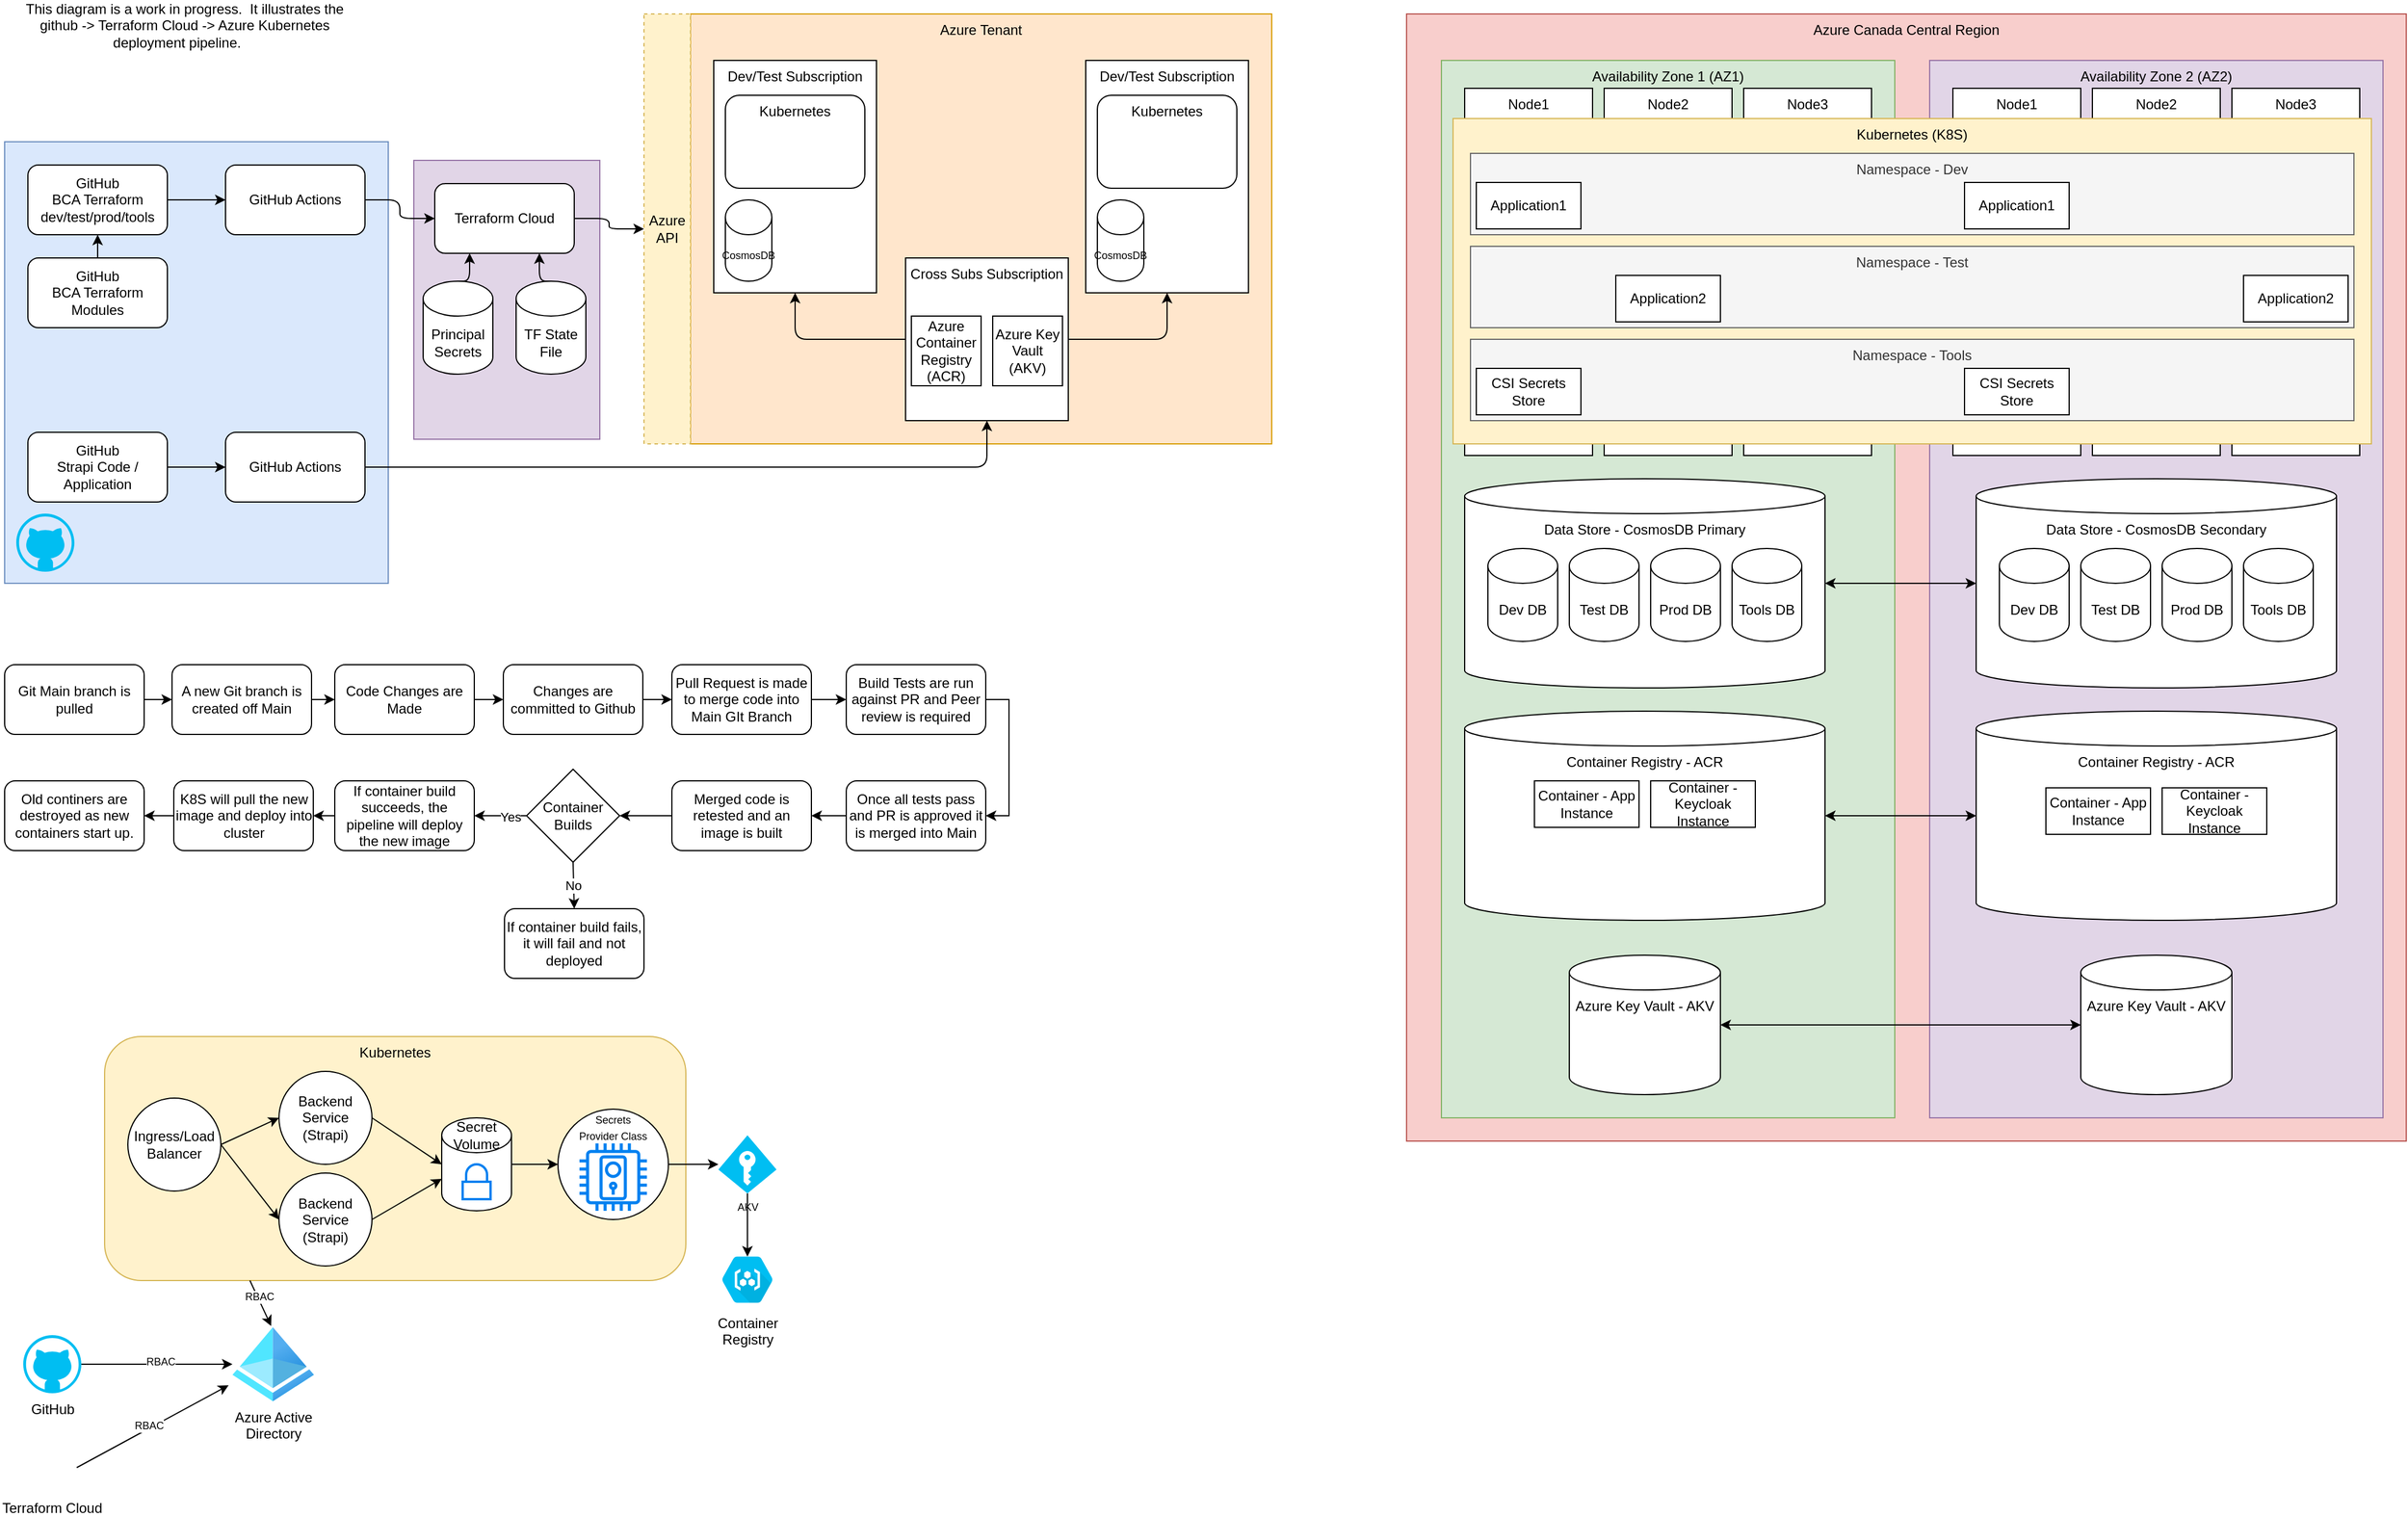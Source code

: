 <mxfile version="13.9.9" type="device"><diagram name="Page-1" id="e7e014a7-5840-1c2e-5031-d8a46d1fe8dd"><mxGraphModel dx="2212" dy="1640" grid="1" gridSize="10" guides="1" tooltips="1" connect="1" arrows="1" fold="1" page="1" pageScale="1" pageWidth="1169" pageHeight="826" background="#ffffff" math="0" shadow="0"><root><mxCell id="0"/><mxCell id="1" parent="0"/><mxCell id="IdEnbu8GWTwQmC3B5ull-69" value="&lt;font style=&quot;font-size: 12px&quot;&gt;Kubernetes&lt;/font&gt;" style="rounded=1;whiteSpace=wrap;html=1;labelBackgroundColor=none;strokeWidth=1;fillColor=#fff2cc;fontSize=9;strokeColor=#d6b656;verticalAlign=top;" parent="1" vertex="1"><mxGeometry x="150" y="920" width="500" height="210" as="geometry"/></mxCell><mxCell id="cpkKrsHMYY_-rpBBq_Vj-3" value="" style="rounded=0;whiteSpace=wrap;html=1;fillColor=#dae8fc;strokeColor=#6c8ebf;" parent="1" vertex="1"><mxGeometry x="64" y="150" width="330" height="380" as="geometry"/></mxCell><mxCell id="fyjct8zIQBie6XzP4rlT-33" value="Azure Tenant" style="rounded=0;whiteSpace=wrap;html=1;verticalAlign=top;fillColor=#ffe6cc;strokeColor=#d79b00;" parent="1" vertex="1"><mxGeometry x="654" y="40" width="500" height="370" as="geometry"/></mxCell><mxCell id="SS5DVFg23k5Rf8Sa8Od1-49" value="" style="group;fontStyle=0" parent="1" vertex="1" connectable="0"><mxGeometry x="254" y="170" width="150" height="60" as="geometry"/></mxCell><object label="GitHub Actions" id="SS5DVFg23k5Rf8Sa8Od1-50"><mxCell style="rounded=1;whiteSpace=wrap;html=1;" parent="SS5DVFg23k5Rf8Sa8Od1-49" vertex="1"><mxGeometry width="120" height="60" as="geometry"/></mxCell></object><mxCell id="SS5DVFg23k5Rf8Sa8Od1-55" value="" style="group" parent="1" vertex="1" connectable="0"><mxGeometry x="84" y="170" width="150" height="60" as="geometry"/></mxCell><object label="GitHub&lt;br&gt;BCA Terraform&lt;br&gt;dev/test/prod/tools" id="SS5DVFg23k5Rf8Sa8Od1-56"><mxCell style="rounded=1;whiteSpace=wrap;html=1;" parent="SS5DVFg23k5Rf8Sa8Od1-55" vertex="1"><mxGeometry width="120" height="60" as="geometry"/></mxCell></object><mxCell id="SS5DVFg23k5Rf8Sa8Od1-58" style="edgeStyle=orthogonalEdgeStyle;rounded=0;orthogonalLoop=1;jettySize=auto;html=1;exitX=1;exitY=0.5;exitDx=0;exitDy=0;entryX=0;entryY=0.5;entryDx=0;entryDy=0;" parent="1" source="SS5DVFg23k5Rf8Sa8Od1-56" target="SS5DVFg23k5Rf8Sa8Od1-50" edge="1"><mxGeometry relative="1" as="geometry"/></mxCell><mxCell id="SS5DVFg23k5Rf8Sa8Od1-65" value="" style="group" parent="1" vertex="1" connectable="0"><mxGeometry x="84" y="250" width="150" height="60" as="geometry"/></mxCell><object label="GitHub&lt;br&gt;BCA Terraform Modules" id="SS5DVFg23k5Rf8Sa8Od1-66"><mxCell style="rounded=1;whiteSpace=wrap;html=1;" parent="SS5DVFg23k5Rf8Sa8Od1-65" vertex="1"><mxGeometry width="120" height="60" as="geometry"/></mxCell></object><mxCell id="SS5DVFg23k5Rf8Sa8Od1-71" style="edgeStyle=orthogonalEdgeStyle;rounded=0;orthogonalLoop=1;jettySize=auto;html=1;exitX=0.5;exitY=0;exitDx=0;exitDy=0;entryX=0.5;entryY=1;entryDx=0;entryDy=0;" parent="1" edge="1"><mxGeometry relative="1" as="geometry"><mxPoint x="144" y="250" as="sourcePoint"/><mxPoint x="144" y="230" as="targetPoint"/></mxGeometry></mxCell><mxCell id="SS5DVFg23k5Rf8Sa8Od1-84" value="" style="group" parent="1" vertex="1" connectable="0"><mxGeometry x="424" y="186" width="375" height="330" as="geometry"/></mxCell><mxCell id="nwK6QCPucjck8lpdk27f-2" value="" style="rounded=0;whiteSpace=wrap;html=1;fillColor=#e1d5e7;strokeColor=#9673a6;" parent="SS5DVFg23k5Rf8Sa8Od1-84" vertex="1"><mxGeometry x="-8" y="-20" width="160" height="240" as="geometry"/></mxCell><object label="Terraform Cloud" id="SS5DVFg23k5Rf8Sa8Od1-85"><mxCell style="rounded=1;whiteSpace=wrap;html=1;" parent="SS5DVFg23k5Rf8Sa8Od1-84" vertex="1"><mxGeometry x="10" width="120" height="60" as="geometry"/></mxCell></object><mxCell id="nwK6QCPucjck8lpdk27f-3" value="" style="shape=image;verticalLabelPosition=bottom;labelBackgroundColor=#ffffff;verticalAlign=top;aspect=fixed;imageAspect=0;image=https://i.pinimg.com/originals/28/ec/74/28ec7440a57536eebad2931517aa1cce.png;" parent="SS5DVFg23k5Rf8Sa8Od1-84" vertex="1"><mxGeometry x="-8" y="178" width="42" height="42" as="geometry"/></mxCell><mxCell id="nwK6QCPucjck8lpdk27f-44" value="" style="shape=image;verticalLabelPosition=bottom;labelBackgroundColor=#ffffff;verticalAlign=top;aspect=fixed;imageAspect=0;image=https://dzone.com/storage/temp/12165862-azurelogo-1.png;" parent="SS5DVFg23k5Rf8Sa8Od1-84" vertex="1"><mxGeometry x="220" y="180" width="80" height="42" as="geometry"/></mxCell><mxCell id="SS5DVFg23k5Rf8Sa8Od1-88" style="edgeStyle=orthogonalEdgeStyle;rounded=1;orthogonalLoop=1;jettySize=auto;html=1;entryX=0.75;entryY=1;entryDx=0;entryDy=0;verticalAlign=top;horizontal=0;exitX=0.5;exitY=0;exitDx=0;exitDy=0;exitPerimeter=0;" parent="1" source="fyjct8zIQBie6XzP4rlT-24" target="SS5DVFg23k5Rf8Sa8Od1-85" edge="1"><mxGeometry relative="1" as="geometry"><mxPoint x="544" y="270" as="sourcePoint"/></mxGeometry></mxCell><mxCell id="fyjct8zIQBie6XzP4rlT-10" style="edgeStyle=orthogonalEdgeStyle;rounded=1;orthogonalLoop=1;jettySize=auto;html=1;entryX=0.25;entryY=1;entryDx=0;entryDy=0;exitX=0.5;exitY=0;exitDx=0;exitDy=0;exitPerimeter=0;" parent="1" source="fyjct8zIQBie6XzP4rlT-25" target="SS5DVFg23k5Rf8Sa8Od1-85" edge="1"><mxGeometry relative="1" as="geometry"><mxPoint x="454" y="270" as="sourcePoint"/></mxGeometry></mxCell><mxCell id="fyjct8zIQBie6XzP4rlT-36" style="edgeStyle=orthogonalEdgeStyle;rounded=1;orthogonalLoop=1;jettySize=auto;html=1;entryX=0.5;entryY=1;entryDx=0;entryDy=0;" parent="1" source="SS5DVFg23k5Rf8Sa8Od1-77" target="duT7Wa2Mx4f973--Yeq7-21" edge="1"><mxGeometry relative="1" as="geometry"/></mxCell><object label="GitHub Actions" id="SS5DVFg23k5Rf8Sa8Od1-77"><mxCell style="rounded=1;whiteSpace=wrap;html=1;verticalAlign=middle;" parent="1" vertex="1"><mxGeometry x="254" y="400" width="120" height="60" as="geometry"/></mxCell></object><mxCell id="SS5DVFg23k5Rf8Sa8Od1-79" value="" style="group" parent="1" vertex="1" connectable="0"><mxGeometry x="84" y="450" width="150" height="70" as="geometry"/></mxCell><object label="GitHub&lt;br&gt;Strapi Code / Application" id="SS5DVFg23k5Rf8Sa8Od1-80"><mxCell style="rounded=1;whiteSpace=wrap;html=1;" parent="SS5DVFg23k5Rf8Sa8Od1-79" vertex="1"><mxGeometry y="-50" width="120" height="60" as="geometry"/></mxCell></object><mxCell id="cpkKrsHMYY_-rpBBq_Vj-1" value="" style="verticalLabelPosition=bottom;html=1;verticalAlign=top;align=center;strokeColor=none;fillColor=#00BEF2;shape=mxgraph.azure.github_code;pointerEvents=1;" parent="SS5DVFg23k5Rf8Sa8Od1-79" vertex="1"><mxGeometry x="-10" y="20" width="50" height="50" as="geometry"/></mxCell><mxCell id="SS5DVFg23k5Rf8Sa8Od1-83" style="edgeStyle=orthogonalEdgeStyle;rounded=0;orthogonalLoop=1;jettySize=auto;html=1;exitX=1;exitY=0.5;exitDx=0;exitDy=0;entryX=0;entryY=0.5;entryDx=0;entryDy=0;" parent="1" source="SS5DVFg23k5Rf8Sa8Od1-80" target="SS5DVFg23k5Rf8Sa8Od1-77" edge="1"><mxGeometry relative="1" as="geometry"/></mxCell><mxCell id="fyjct8zIQBie6XzP4rlT-24" value="TF State File" style="shape=cylinder3;whiteSpace=wrap;html=1;boundedLbl=1;backgroundOutline=1;size=15;" parent="1" vertex="1"><mxGeometry x="504" y="270" width="60" height="80" as="geometry"/></mxCell><mxCell id="fyjct8zIQBie6XzP4rlT-25" value="Principal Secrets" style="shape=cylinder3;whiteSpace=wrap;html=1;boundedLbl=1;backgroundOutline=1;size=15;" parent="1" vertex="1"><mxGeometry x="424" y="270" width="60" height="80" as="geometry"/></mxCell><mxCell id="fyjct8zIQBie6XzP4rlT-32" style="edgeStyle=orthogonalEdgeStyle;rounded=1;orthogonalLoop=1;jettySize=auto;html=1;exitX=0.5;exitY=1;exitDx=0;exitDy=0;" parent="1" edge="1"><mxGeometry relative="1" as="geometry"><mxPoint x="809" y="410" as="sourcePoint"/><mxPoint x="809" y="410" as="targetPoint"/></mxGeometry></mxCell><mxCell id="fyjct8zIQBie6XzP4rlT-41" value="" style="group" parent="1" vertex="1" connectable="0"><mxGeometry x="674" y="70" width="150" height="210" as="geometry"/></mxCell><mxCell id="duT7Wa2Mx4f973--Yeq7-22" value="Dev/Test Subscription" style="rounded=0;whiteSpace=wrap;html=1;verticalAlign=top;" parent="fyjct8zIQBie6XzP4rlT-41" vertex="1"><mxGeometry y="10" width="140" height="200" as="geometry"/></mxCell><mxCell id="fyjct8zIQBie6XzP4rlT-23" value="Kubernetes" style="rounded=1;whiteSpace=wrap;html=1;verticalAlign=top;" parent="fyjct8zIQBie6XzP4rlT-41" vertex="1"><mxGeometry x="10" y="40" width="120" height="80" as="geometry"/></mxCell><mxCell id="fyjct8zIQBie6XzP4rlT-106" value="CosmosDB" style="shape=cylinder3;whiteSpace=wrap;html=1;boundedLbl=1;backgroundOutline=1;size=15;fontSize=9;" parent="fyjct8zIQBie6XzP4rlT-41" vertex="1"><mxGeometry x="10" y="130" width="40" height="70" as="geometry"/></mxCell><mxCell id="IdEnbu8GWTwQmC3B5ull-34" value="Code Changes are Made" style="rounded=1;whiteSpace=wrap;html=1;" parent="1" vertex="1"><mxGeometry x="348" y="600" width="120" height="60" as="geometry"/></mxCell><mxCell id="IdEnbu8GWTwQmC3B5ull-35" value="Pull Request is made to merge code into Main GIt Branch" style="rounded=1;whiteSpace=wrap;html=1;" parent="1" vertex="1"><mxGeometry x="638" y="600" width="120" height="60" as="geometry"/></mxCell><mxCell id="zoLYyQPE4S8Zc2_9tvQm-35" style="edgeStyle=orthogonalEdgeStyle;rounded=0;orthogonalLoop=1;jettySize=auto;html=1;exitX=1;exitY=0.5;exitDx=0;exitDy=0;entryX=1;entryY=0.5;entryDx=0;entryDy=0;" edge="1" parent="1" source="IdEnbu8GWTwQmC3B5ull-36" target="IdEnbu8GWTwQmC3B5ull-37"><mxGeometry relative="1" as="geometry"/></mxCell><mxCell id="IdEnbu8GWTwQmC3B5ull-36" value="Build Tests are run against PR and Peer review is required" style="rounded=1;whiteSpace=wrap;html=1;" parent="1" vertex="1"><mxGeometry x="788" y="600" width="120" height="60" as="geometry"/></mxCell><mxCell id="zoLYyQPE4S8Zc2_9tvQm-34" style="edgeStyle=orthogonalEdgeStyle;rounded=0;orthogonalLoop=1;jettySize=auto;html=1;exitX=0;exitY=0.5;exitDx=0;exitDy=0;entryX=1;entryY=0.5;entryDx=0;entryDy=0;" edge="1" parent="1" source="IdEnbu8GWTwQmC3B5ull-37" target="zoLYyQPE4S8Zc2_9tvQm-9"><mxGeometry relative="1" as="geometry"/></mxCell><mxCell id="IdEnbu8GWTwQmC3B5ull-37" value="Once all tests pass and PR is approved it is merged into Main" style="rounded=1;whiteSpace=wrap;html=1;" parent="1" vertex="1"><mxGeometry x="788" y="700" width="120" height="60" as="geometry"/></mxCell><mxCell id="IdEnbu8GWTwQmC3B5ull-39" value="If container build fails, it will fail and not deployed" style="rounded=1;whiteSpace=wrap;html=1;" parent="1" vertex="1"><mxGeometry x="494" y="810" width="120" height="60" as="geometry"/></mxCell><mxCell id="IdEnbu8GWTwQmC3B5ull-40" value="Old continers are destroyed as new containers start up." style="rounded=1;whiteSpace=wrap;html=1;" parent="1" vertex="1"><mxGeometry x="64" y="700" width="120" height="60" as="geometry"/></mxCell><mxCell id="zoLYyQPE4S8Zc2_9tvQm-33" style="edgeStyle=orthogonalEdgeStyle;rounded=0;orthogonalLoop=1;jettySize=auto;html=1;exitX=0;exitY=0.5;exitDx=0;exitDy=0;entryX=1;entryY=0.5;entryDx=0;entryDy=0;" edge="1" parent="1" source="IdEnbu8GWTwQmC3B5ull-45" target="IdEnbu8GWTwQmC3B5ull-40"><mxGeometry relative="1" as="geometry"/></mxCell><mxCell id="IdEnbu8GWTwQmC3B5ull-45" value="K8S will pull the new image and deploy into cluster" style="rounded=1;whiteSpace=wrap;html=1;" parent="1" vertex="1"><mxGeometry x="209.5" y="700" width="120" height="60" as="geometry"/></mxCell><mxCell id="IdEnbu8GWTwQmC3B5ull-49" value="Ingress/Load Balancer" style="ellipse;whiteSpace=wrap;html=1;aspect=fixed;" parent="1" vertex="1"><mxGeometry x="170" y="973" width="80" height="80" as="geometry"/></mxCell><mxCell id="IdEnbu8GWTwQmC3B5ull-50" value="Backend Service (Strapi)" style="ellipse;whiteSpace=wrap;html=1;aspect=fixed;" parent="1" vertex="1"><mxGeometry x="300" y="950" width="80" height="80" as="geometry"/></mxCell><mxCell id="IdEnbu8GWTwQmC3B5ull-62" value="" style="group;verticalAlign=bottom;labelPosition=center;verticalLabelPosition=top;align=center;spacing=0;" parent="1" vertex="1" connectable="0"><mxGeometry x="540" y="982.5" width="95" height="95" as="geometry"/></mxCell><mxCell id="IdEnbu8GWTwQmC3B5ull-59" value="&lt;span style=&quot;font-size: 9px ; line-height: 0%&quot;&gt;Secrets&lt;br&gt;Provider Class&lt;br&gt;&lt;/span&gt;" style="ellipse;whiteSpace=wrap;html=1;aspect=fixed;labelBackgroundColor=none;strokeWidth=1;fontColor=#000000;verticalAlign=top;spacing=-4;spacingTop=0;spacingBottom=0;" parent="IdEnbu8GWTwQmC3B5ull-62" vertex="1"><mxGeometry width="95" height="95" as="geometry"/></mxCell><mxCell id="IdEnbu8GWTwQmC3B5ull-58" value="" style="outlineConnect=0;verticalLabelPosition=top;verticalAlign=bottom;align=center;fontSize=9;fontStyle=0;aspect=fixed;pointerEvents=1;shape=mxgraph.aws4.door_lock;strokeWidth=1;labelPosition=center;labelBackgroundColor=none;labelBorderColor=none;whiteSpace=wrap;strokeColor=000000;fillColor=#0080F0;" parent="IdEnbu8GWTwQmC3B5ull-62" vertex="1"><mxGeometry x="18.5" y="29.5" width="58" height="58" as="geometry"/></mxCell><mxCell id="IdEnbu8GWTwQmC3B5ull-68" value="&lt;font style=&quot;font-size: 12px ; font-weight: normal&quot;&gt;Container&lt;br&gt;Registry&lt;/font&gt;" style="html=1;strokeColor=none;verticalAlign=top;labelPosition=center;verticalLabelPosition=bottom;align=center;spacingTop=-6;fontSize=11;fontStyle=1;shape=mxgraph.gcp2.hexIcon;prIcon=container_registry;labelBackgroundColor=none;fillColor=#00BEF2;" parent="1" vertex="1"><mxGeometry x="670" y="1100" width="66" height="58.5" as="geometry"/></mxCell><mxCell id="IdEnbu8GWTwQmC3B5ull-64" value="AKV" style="verticalLabelPosition=bottom;html=1;verticalAlign=top;align=center;strokeColor=none;fillColor=#00BEF2;shape=mxgraph.azure.access_control;labelBackgroundColor=none;fontSize=9;fontColor=#000000;" parent="1" vertex="1"><mxGeometry x="678" y="1005" width="50" height="50" as="geometry"/></mxCell><mxCell id="IdEnbu8GWTwQmC3B5ull-70" value="Azure Active&lt;br&gt;Directory" style="aspect=fixed;html=1;points=[];align=center;image;fontSize=12;image=img/lib/azure2/identity/Azure_Active_Directory.svg;labelBackgroundColor=none;strokeWidth=1;fillColor=#00BEF2;" parent="1" vertex="1"><mxGeometry x="260" y="1170" width="70" height="64" as="geometry"/></mxCell><mxCell id="IdEnbu8GWTwQmC3B5ull-71" value="GitHub" style="verticalLabelPosition=bottom;html=1;verticalAlign=top;align=center;strokeColor=none;fillColor=#00BEF2;shape=mxgraph.azure.github_code;pointerEvents=1;" parent="1" vertex="1"><mxGeometry x="80" y="1177" width="50" height="50" as="geometry"/></mxCell><mxCell id="IdEnbu8GWTwQmC3B5ull-80" value="" style="endArrow=classic;html=1;fontSize=9;fontColor=#000000;exitX=1;exitY=0.5;exitDx=0;exitDy=0;entryX=0;entryY=0.5;entryDx=0;entryDy=0;" parent="1" source="IdEnbu8GWTwQmC3B5ull-49" target="IdEnbu8GWTwQmC3B5ull-50" edge="1"><mxGeometry width="50" height="50" relative="1" as="geometry"><mxPoint x="500" y="1307" as="sourcePoint"/><mxPoint x="550" y="1257" as="targetPoint"/></mxGeometry></mxCell><mxCell id="IdEnbu8GWTwQmC3B5ull-81" value="" style="endArrow=classic;html=1;fontSize=9;fontColor=#000000;exitX=1;exitY=0.5;exitDx=0;exitDy=0;entryX=0;entryY=0.5;entryDx=0;entryDy=0;entryPerimeter=0;" parent="1" source="IdEnbu8GWTwQmC3B5ull-50" target="IdEnbu8GWTwQmC3B5ull-52" edge="1"><mxGeometry width="50" height="50" relative="1" as="geometry"><mxPoint x="280" y="1030.0" as="sourcePoint"/><mxPoint x="310" y="1030.0" as="targetPoint"/></mxGeometry></mxCell><mxCell id="IdEnbu8GWTwQmC3B5ull-82" value="" style="endArrow=classic;html=1;fontSize=9;fontColor=#000000;exitX=1;exitY=0.5;exitDx=0;exitDy=0;exitPerimeter=0;" parent="1" source="IdEnbu8GWTwQmC3B5ull-52" target="IdEnbu8GWTwQmC3B5ull-59" edge="1"><mxGeometry width="50" height="50" relative="1" as="geometry"><mxPoint x="390" y="1030.0" as="sourcePoint"/><mxPoint x="420" y="1030.0" as="targetPoint"/></mxGeometry></mxCell><mxCell id="IdEnbu8GWTwQmC3B5ull-83" value="Backend Service (Strapi)" style="ellipse;whiteSpace=wrap;html=1;aspect=fixed;" parent="1" vertex="1"><mxGeometry x="300" y="1037.5" width="80" height="80" as="geometry"/></mxCell><mxCell id="IdEnbu8GWTwQmC3B5ull-84" value="" style="endArrow=classic;html=1;fontSize=9;fontColor=#000000;exitX=1;exitY=0.5;exitDx=0;exitDy=0;entryX=0;entryY=0.5;entryDx=0;entryDy=0;" parent="1" source="IdEnbu8GWTwQmC3B5ull-49" target="IdEnbu8GWTwQmC3B5ull-83" edge="1"><mxGeometry width="50" height="50" relative="1" as="geometry"><mxPoint x="260" y="1053" as="sourcePoint"/><mxPoint x="310" y="1030.0" as="targetPoint"/></mxGeometry></mxCell><mxCell id="IdEnbu8GWTwQmC3B5ull-85" value="" style="endArrow=classic;html=1;fontSize=9;fontColor=#000000;exitX=1;exitY=0.5;exitDx=0;exitDy=0;entryX=0;entryY=0;entryDx=0;entryDy=52.5;entryPerimeter=0;" parent="1" source="IdEnbu8GWTwQmC3B5ull-83" target="IdEnbu8GWTwQmC3B5ull-52" edge="1"><mxGeometry width="50" height="50" relative="1" as="geometry"><mxPoint x="390" y="1100" as="sourcePoint"/><mxPoint x="440" y="1050" as="targetPoint"/></mxGeometry></mxCell><mxCell id="IdEnbu8GWTwQmC3B5ull-86" value="" style="group" parent="1" vertex="1" connectable="0"><mxGeometry x="440" y="990" width="60" height="80" as="geometry"/></mxCell><mxCell id="IdEnbu8GWTwQmC3B5ull-52" value="Secret Volume" style="shape=cylinder3;whiteSpace=wrap;html=1;boundedLbl=1;backgroundOutline=1;size=15;labelPosition=center;verticalLabelPosition=top;align=center;verticalAlign=bottom;spacingTop=0;spacingBottom=-32;" parent="IdEnbu8GWTwQmC3B5ull-86" vertex="1"><mxGeometry width="60" height="80" as="geometry"/></mxCell><mxCell id="IdEnbu8GWTwQmC3B5ull-55" value="" style="html=1;verticalLabelPosition=bottom;align=center;labelBackgroundColor=#ffffff;verticalAlign=top;strokeWidth=2;strokeColor=#0080F0;shadow=0;dashed=0;shape=mxgraph.ios7.icons.locked;" parent="IdEnbu8GWTwQmC3B5ull-86" vertex="1"><mxGeometry x="18" y="40" width="24" height="30" as="geometry"/></mxCell><mxCell id="IdEnbu8GWTwQmC3B5ull-87" value="" style="endArrow=classic;html=1;fontSize=9;fontColor=#000000;exitX=0.25;exitY=1;exitDx=0;exitDy=0;entryX=0.475;entryY=-0.014;entryDx=0;entryDy=0;entryPerimeter=0;" parent="1" source="IdEnbu8GWTwQmC3B5ull-69" target="IdEnbu8GWTwQmC3B5ull-70" edge="1"><mxGeometry width="50" height="50" relative="1" as="geometry"><mxPoint x="380" y="1160" as="sourcePoint"/><mxPoint x="430" y="1110" as="targetPoint"/></mxGeometry></mxCell><mxCell id="IdEnbu8GWTwQmC3B5ull-96" value="RBAC" style="edgeLabel;html=1;align=center;verticalAlign=middle;resizable=0;points=[];fontSize=9;fontColor=#000000;" parent="IdEnbu8GWTwQmC3B5ull-87" vertex="1" connectable="0"><mxGeometry x="-0.288" y="1" relative="1" as="geometry"><mxPoint as="offset"/></mxGeometry></mxCell><mxCell id="IdEnbu8GWTwQmC3B5ull-88" value="" style="endArrow=classic;html=1;fontSize=9;fontColor=#000000;exitX=1;exitY=0.5;exitDx=0;exitDy=0;exitPerimeter=0;" parent="1" source="IdEnbu8GWTwQmC3B5ull-71" target="IdEnbu8GWTwQmC3B5ull-70" edge="1"><mxGeometry width="50" height="50" relative="1" as="geometry"><mxPoint x="380" y="1160" as="sourcePoint"/><mxPoint x="230" y="1260" as="targetPoint"/></mxGeometry></mxCell><mxCell id="IdEnbu8GWTwQmC3B5ull-95" value="RBAC" style="edgeLabel;html=1;align=center;verticalAlign=middle;resizable=0;points=[];fontSize=9;fontColor=#000000;" parent="IdEnbu8GWTwQmC3B5ull-88" vertex="1" connectable="0"><mxGeometry x="0.047" y="2" relative="1" as="geometry"><mxPoint as="offset"/></mxGeometry></mxCell><mxCell id="IdEnbu8GWTwQmC3B5ull-94" value="Terraform Cloud" style="shape=image;verticalLabelPosition=bottom;labelBackgroundColor=#ffffff;verticalAlign=top;aspect=fixed;imageAspect=0;image=https://i.pinimg.com/originals/28/ec/74/28ec7440a57536eebad2931517aa1cce.png;" parent="1" vertex="1"><mxGeometry x="84" y="1270" width="42" height="42" as="geometry"/></mxCell><mxCell id="IdEnbu8GWTwQmC3B5ull-97" value="" style="endArrow=classic;html=1;fontSize=9;fontColor=#000000;exitX=1;exitY=0.5;exitDx=0;exitDy=0;entryX=-0.047;entryY=0.783;entryDx=0;entryDy=0;entryPerimeter=0;" parent="1" source="IdEnbu8GWTwQmC3B5ull-94" target="IdEnbu8GWTwQmC3B5ull-70" edge="1"><mxGeometry width="50" height="50" relative="1" as="geometry"><mxPoint x="310" y="1310" as="sourcePoint"/><mxPoint x="360" y="1260" as="targetPoint"/></mxGeometry></mxCell><mxCell id="IdEnbu8GWTwQmC3B5ull-98" value="RBAC" style="edgeLabel;html=1;align=center;verticalAlign=middle;resizable=0;points=[];fontSize=9;fontColor=#000000;" parent="IdEnbu8GWTwQmC3B5ull-97" vertex="1" connectable="0"><mxGeometry x="-0.037" y="3" relative="1" as="geometry"><mxPoint as="offset"/></mxGeometry></mxCell><mxCell id="IdEnbu8GWTwQmC3B5ull-99" value="" style="endArrow=classic;html=1;fontSize=9;fontColor=#000000;exitX=1;exitY=0.5;exitDx=0;exitDy=0;" parent="1" source="IdEnbu8GWTwQmC3B5ull-59" target="IdEnbu8GWTwQmC3B5ull-64" edge="1"><mxGeometry width="50" height="50" relative="1" as="geometry"><mxPoint x="400" y="1160" as="sourcePoint"/><mxPoint x="450" y="1110" as="targetPoint"/></mxGeometry></mxCell><mxCell id="IdEnbu8GWTwQmC3B5ull-100" value="" style="endArrow=classic;html=1;fontSize=9;fontColor=#000000;exitX=0.5;exitY=1;exitDx=0;exitDy=0;exitPerimeter=0;entryX=0.5;entryY=0.16;entryDx=0;entryDy=0;entryPerimeter=0;" parent="1" source="IdEnbu8GWTwQmC3B5ull-64" target="IdEnbu8GWTwQmC3B5ull-68" edge="1"><mxGeometry width="50" height="50" relative="1" as="geometry"><mxPoint x="400" y="1160" as="sourcePoint"/><mxPoint x="450" y="1110" as="targetPoint"/></mxGeometry></mxCell><mxCell id="duT7Wa2Mx4f973--Yeq7-21" value="Cross Subs Subscription" style="whiteSpace=wrap;html=1;aspect=fixed;verticalAlign=top;" parent="1" vertex="1"><mxGeometry x="839" y="250" width="140" height="140" as="geometry"/></mxCell><mxCell id="fyjct8zIQBie6XzP4rlT-30" value="Azure Container Registry (ACR)" style="whiteSpace=wrap;html=1;aspect=fixed;" parent="1" vertex="1"><mxGeometry x="844" y="300" width="60" height="60" as="geometry"/></mxCell><mxCell id="duT7Wa2Mx4f973--Yeq7-24" value="" style="group" parent="1" vertex="1" connectable="0"><mxGeometry x="994" y="70" width="150" height="210" as="geometry"/></mxCell><mxCell id="duT7Wa2Mx4f973--Yeq7-25" value="Dev/Test Subscription" style="rounded=0;whiteSpace=wrap;html=1;verticalAlign=top;" parent="duT7Wa2Mx4f973--Yeq7-24" vertex="1"><mxGeometry y="10" width="140" height="200" as="geometry"/></mxCell><mxCell id="duT7Wa2Mx4f973--Yeq7-26" value="Kubernetes" style="rounded=1;whiteSpace=wrap;html=1;verticalAlign=top;" parent="duT7Wa2Mx4f973--Yeq7-24" vertex="1"><mxGeometry x="10" y="40" width="120" height="80" as="geometry"/></mxCell><mxCell id="duT7Wa2Mx4f973--Yeq7-33" value="CosmosDB" style="shape=cylinder3;whiteSpace=wrap;html=1;boundedLbl=1;backgroundOutline=1;size=15;fontSize=9;" parent="duT7Wa2Mx4f973--Yeq7-24" vertex="1"><mxGeometry x="10" y="130" width="40" height="70" as="geometry"/></mxCell><mxCell id="duT7Wa2Mx4f973--Yeq7-30" style="edgeStyle=orthogonalEdgeStyle;rounded=1;orthogonalLoop=1;jettySize=auto;html=1;entryX=0.5;entryY=1;entryDx=0;entryDy=0;exitX=0;exitY=0.5;exitDx=0;exitDy=0;" parent="1" source="duT7Wa2Mx4f973--Yeq7-21" target="duT7Wa2Mx4f973--Yeq7-22" edge="1"><mxGeometry relative="1" as="geometry"><mxPoint x="949.97" y="139.97" as="targetPoint"/><mxPoint x="879.97" y="130.97" as="sourcePoint"/></mxGeometry></mxCell><mxCell id="duT7Wa2Mx4f973--Yeq7-31" style="edgeStyle=orthogonalEdgeStyle;rounded=1;orthogonalLoop=1;jettySize=auto;html=1;entryX=0.5;entryY=1;entryDx=0;entryDy=0;exitX=1;exitY=0.5;exitDx=0;exitDy=0;" parent="1" source="duT7Wa2Mx4f973--Yeq7-21" target="duT7Wa2Mx4f973--Yeq7-25" edge="1"><mxGeometry relative="1" as="geometry"><mxPoint x="1074" y="250" as="targetPoint"/><mxPoint x="1004" y="241.0" as="sourcePoint"/></mxGeometry></mxCell><mxCell id="duT7Wa2Mx4f973--Yeq7-34" value="Azure Key Vault (AKV)" style="whiteSpace=wrap;html=1;aspect=fixed;" parent="1" vertex="1"><mxGeometry x="914" y="300" width="60" height="60" as="geometry"/></mxCell><mxCell id="duT7Wa2Mx4f973--Yeq7-35" value="Azure API" style="rounded=0;whiteSpace=wrap;html=1;dashed=1;fillColor=#fff2cc;strokeColor=#d6b656;" parent="1" vertex="1"><mxGeometry x="614" y="40" width="40" height="370" as="geometry"/></mxCell><mxCell id="duT7Wa2Mx4f973--Yeq7-36" style="edgeStyle=orthogonalEdgeStyle;rounded=1;orthogonalLoop=1;jettySize=auto;html=1;entryX=0;entryY=0.5;entryDx=0;entryDy=0;exitX=1;exitY=0.5;exitDx=0;exitDy=0;" parent="1" source="SS5DVFg23k5Rf8Sa8Od1-85" target="duT7Wa2Mx4f973--Yeq7-35" edge="1"><mxGeometry relative="1" as="geometry"><mxPoint x="481.5" y="550" as="sourcePoint"/><mxPoint x="1016.5" y="510" as="targetPoint"/></mxGeometry></mxCell><mxCell id="duT7Wa2Mx4f973--Yeq7-37" style="edgeStyle=orthogonalEdgeStyle;rounded=1;orthogonalLoop=1;jettySize=auto;html=1;entryX=0;entryY=0.5;entryDx=0;entryDy=0;exitX=1;exitY=0.5;exitDx=0;exitDy=0;" parent="1" source="SS5DVFg23k5Rf8Sa8Od1-50" target="SS5DVFg23k5Rf8Sa8Od1-85" edge="1"><mxGeometry relative="1" as="geometry"><mxPoint x="491.5" y="560" as="sourcePoint"/><mxPoint x="1026.5" y="520" as="targetPoint"/></mxGeometry></mxCell><mxCell id="zoLYyQPE4S8Zc2_9tvQm-1" value="This diagram is a work in progress.&amp;nbsp; It illustrates the github -&amp;gt; Terraform Cloud -&amp;gt; Azure Kubernetes deployment pipeline.&amp;nbsp; &amp;nbsp;&amp;nbsp;" style="text;html=1;strokeColor=none;fillColor=none;align=center;verticalAlign=middle;whiteSpace=wrap;rounded=0;" vertex="1" parent="1"><mxGeometry x="74" y="40" width="290" height="20" as="geometry"/></mxCell><mxCell id="zoLYyQPE4S8Zc2_9tvQm-2" value="Git Main branch is pulled" style="rounded=1;whiteSpace=wrap;html=1;" vertex="1" parent="1"><mxGeometry x="64" y="600" width="120" height="60" as="geometry"/></mxCell><mxCell id="zoLYyQPE4S8Zc2_9tvQm-3" value="A new Git branch is created off Main" style="rounded=1;whiteSpace=wrap;html=1;" vertex="1" parent="1"><mxGeometry x="208" y="600" width="120" height="60" as="geometry"/></mxCell><mxCell id="zoLYyQPE4S8Zc2_9tvQm-4" value="Changes are committed to Github" style="rounded=1;whiteSpace=wrap;html=1;" vertex="1" parent="1"><mxGeometry x="493" y="600" width="120" height="60" as="geometry"/></mxCell><mxCell id="zoLYyQPE4S8Zc2_9tvQm-30" style="edgeStyle=orthogonalEdgeStyle;rounded=0;orthogonalLoop=1;jettySize=auto;html=1;exitX=0;exitY=0.5;exitDx=0;exitDy=0;entryX=1;entryY=0.5;entryDx=0;entryDy=0;" edge="1" parent="1" source="zoLYyQPE4S8Zc2_9tvQm-8" target="IdEnbu8GWTwQmC3B5ull-45"><mxGeometry relative="1" as="geometry"/></mxCell><mxCell id="zoLYyQPE4S8Zc2_9tvQm-8" value="If container build succeeds, the pipeline will deploy the new image" style="rounded=1;whiteSpace=wrap;html=1;" vertex="1" parent="1"><mxGeometry x="348" y="700" width="120" height="60" as="geometry"/></mxCell><mxCell id="zoLYyQPE4S8Zc2_9tvQm-28" style="edgeStyle=orthogonalEdgeStyle;rounded=0;orthogonalLoop=1;jettySize=auto;html=1;exitX=0;exitY=0.5;exitDx=0;exitDy=0;entryX=1;entryY=0.5;entryDx=0;entryDy=0;" edge="1" parent="1" source="zoLYyQPE4S8Zc2_9tvQm-9" target="zoLYyQPE4S8Zc2_9tvQm-10"><mxGeometry relative="1" as="geometry"/></mxCell><mxCell id="zoLYyQPE4S8Zc2_9tvQm-9" value="Merged code is retested and an image is built" style="rounded=1;whiteSpace=wrap;html=1;" vertex="1" parent="1"><mxGeometry x="638" y="700" width="120" height="60" as="geometry"/></mxCell><mxCell id="zoLYyQPE4S8Zc2_9tvQm-29" style="edgeStyle=orthogonalEdgeStyle;rounded=0;orthogonalLoop=1;jettySize=auto;html=1;exitX=0;exitY=0.5;exitDx=0;exitDy=0;entryX=1;entryY=0.5;entryDx=0;entryDy=0;" edge="1" parent="1" source="zoLYyQPE4S8Zc2_9tvQm-10" target="zoLYyQPE4S8Zc2_9tvQm-8"><mxGeometry relative="1" as="geometry"><mxPoint x="690" y="740" as="targetPoint"/></mxGeometry></mxCell><mxCell id="zoLYyQPE4S8Zc2_9tvQm-36" value="Yes" style="edgeLabel;html=1;align=center;verticalAlign=middle;resizable=0;points=[];" vertex="1" connectable="0" parent="zoLYyQPE4S8Zc2_9tvQm-29"><mxGeometry x="-0.378" y="1" relative="1" as="geometry"><mxPoint as="offset"/></mxGeometry></mxCell><mxCell id="zoLYyQPE4S8Zc2_9tvQm-10" value="Container Builds" style="rhombus;whiteSpace=wrap;html=1;" vertex="1" parent="1"><mxGeometry x="513" y="690" width="80" height="80" as="geometry"/></mxCell><mxCell id="zoLYyQPE4S8Zc2_9tvQm-12" value="" style="endArrow=classic;html=1;exitX=1;exitY=0.5;exitDx=0;exitDy=0;entryX=0;entryY=0.5;entryDx=0;entryDy=0;" edge="1" parent="1" source="zoLYyQPE4S8Zc2_9tvQm-2" target="zoLYyQPE4S8Zc2_9tvQm-3"><mxGeometry width="50" height="50" relative="1" as="geometry"><mxPoint x="578" y="600" as="sourcePoint"/><mxPoint x="628" y="550" as="targetPoint"/></mxGeometry></mxCell><mxCell id="zoLYyQPE4S8Zc2_9tvQm-13" value="" style="endArrow=classic;html=1;exitX=1;exitY=0.5;exitDx=0;exitDy=0;entryX=0;entryY=0.5;entryDx=0;entryDy=0;" edge="1" parent="1" source="zoLYyQPE4S8Zc2_9tvQm-3" target="IdEnbu8GWTwQmC3B5ull-34"><mxGeometry width="50" height="50" relative="1" as="geometry"><mxPoint x="578" y="600" as="sourcePoint"/><mxPoint x="628" y="550" as="targetPoint"/></mxGeometry></mxCell><mxCell id="zoLYyQPE4S8Zc2_9tvQm-14" value="" style="endArrow=classic;html=1;exitX=1;exitY=0.5;exitDx=0;exitDy=0;entryX=0;entryY=0.5;entryDx=0;entryDy=0;" edge="1" parent="1" source="IdEnbu8GWTwQmC3B5ull-34" target="zoLYyQPE4S8Zc2_9tvQm-4"><mxGeometry width="50" height="50" relative="1" as="geometry"><mxPoint x="578" y="600" as="sourcePoint"/><mxPoint x="628" y="550" as="targetPoint"/></mxGeometry></mxCell><mxCell id="zoLYyQPE4S8Zc2_9tvQm-15" value="" style="endArrow=classic;html=1;exitX=1;exitY=0.5;exitDx=0;exitDy=0;entryX=0;entryY=0.5;entryDx=0;entryDy=0;" edge="1" parent="1" target="IdEnbu8GWTwQmC3B5ull-35"><mxGeometry width="50" height="50" relative="1" as="geometry"><mxPoint x="613" y="630" as="sourcePoint"/><mxPoint x="628" y="550" as="targetPoint"/></mxGeometry></mxCell><mxCell id="zoLYyQPE4S8Zc2_9tvQm-16" value="" style="endArrow=classic;html=1;exitX=1;exitY=0.5;exitDx=0;exitDy=0;entryX=0;entryY=0.5;entryDx=0;entryDy=0;" edge="1" parent="1" source="IdEnbu8GWTwQmC3B5ull-35" target="IdEnbu8GWTwQmC3B5ull-36"><mxGeometry width="50" height="50" relative="1" as="geometry"><mxPoint x="578" y="600" as="sourcePoint"/><mxPoint x="628" y="550" as="targetPoint"/></mxGeometry></mxCell><mxCell id="zoLYyQPE4S8Zc2_9tvQm-22" value="No" style="endArrow=classic;html=1;exitX=0.5;exitY=1;exitDx=0;exitDy=0;entryX=0.5;entryY=0;entryDx=0;entryDy=0;" edge="1" parent="1" source="zoLYyQPE4S8Zc2_9tvQm-10" target="IdEnbu8GWTwQmC3B5ull-39"><mxGeometry width="50" height="50" relative="1" as="geometry"><mxPoint x="464" y="930" as="sourcePoint"/><mxPoint x="514" y="880" as="targetPoint"/></mxGeometry></mxCell><mxCell id="nrhPS805-Ma_4g34zjkK-2" value="Azure Canada Central Region" style="rounded=0;whiteSpace=wrap;html=1;verticalAlign=top;fillColor=#f8cecc;strokeColor=#b85450;horizontal=1;" parent="1" vertex="1"><mxGeometry x="1270" y="40" width="860" height="970" as="geometry"/></mxCell><mxCell id="nrhPS805-Ma_4g34zjkK-3" value="Availability Zone 1 (AZ1)" style="rounded=0;whiteSpace=wrap;html=1;verticalAlign=top;fillColor=#d5e8d4;strokeColor=#82b366;" parent="1" vertex="1"><mxGeometry x="1300" y="80" width="390" height="910" as="geometry"/></mxCell><mxCell id="nrhPS805-Ma_4g34zjkK-52" value="Availability Zone 2 (AZ2)" style="rounded=0;whiteSpace=wrap;html=1;verticalAlign=top;fillColor=#e1d5e7;strokeColor=#9673a6;" parent="1" vertex="1"><mxGeometry x="1720" y="80" width="390" height="910" as="geometry"/></mxCell><mxCell id="nrhPS805-Ma_4g34zjkK-8" value="Node3" style="rounded=0;whiteSpace=wrap;html=1;verticalAlign=top;" parent="1" vertex="1"><mxGeometry x="1560" y="104" width="110" height="316" as="geometry"/></mxCell><mxCell id="nrhPS805-Ma_4g34zjkK-22" value="Node1" style="rounded=0;whiteSpace=wrap;html=1;verticalAlign=top;" parent="1" vertex="1"><mxGeometry x="1320" y="104" width="110" height="316" as="geometry"/></mxCell><mxCell id="nrhPS805-Ma_4g34zjkK-23" value="Node2" style="rounded=0;whiteSpace=wrap;html=1;verticalAlign=top;" parent="1" vertex="1"><mxGeometry x="1440" y="104" width="110" height="316" as="geometry"/></mxCell><mxCell id="nrhPS805-Ma_4g34zjkK-53" value="Node3" style="rounded=0;whiteSpace=wrap;html=1;verticalAlign=top;" parent="1" vertex="1"><mxGeometry x="1980" y="104" width="110" height="316" as="geometry"/></mxCell><mxCell id="nrhPS805-Ma_4g34zjkK-54" value="Node1" style="rounded=0;whiteSpace=wrap;html=1;verticalAlign=top;" parent="1" vertex="1"><mxGeometry x="1740" y="104" width="110" height="316" as="geometry"/></mxCell><mxCell id="nrhPS805-Ma_4g34zjkK-55" value="Node2" style="rounded=0;whiteSpace=wrap;html=1;verticalAlign=top;" parent="1" vertex="1"><mxGeometry x="1860" y="104" width="110" height="316" as="geometry"/></mxCell><mxCell id="nrhPS805-Ma_4g34zjkK-14" value="Kubernetes (K8S)" style="rounded=0;whiteSpace=wrap;html=1;verticalAlign=top;fillColor=#fff2cc;strokeColor=#d6b656;" parent="1" vertex="1"><mxGeometry x="1310" y="130" width="790" height="280" as="geometry"/></mxCell><mxCell id="nrhPS805-Ma_4g34zjkK-37" value="Namespace - Dev" style="rounded=0;whiteSpace=wrap;html=1;verticalAlign=top;fillColor=#f5f5f5;strokeColor=#666666;fontColor=#333333;" parent="1" vertex="1"><mxGeometry x="1325" y="160" width="760" height="70" as="geometry"/></mxCell><mxCell id="nrhPS805-Ma_4g34zjkK-56" value="Application1" style="rounded=0;whiteSpace=wrap;html=1;" parent="1" vertex="1"><mxGeometry x="1330" y="185" width="90" height="40" as="geometry"/></mxCell><mxCell id="nrhPS805-Ma_4g34zjkK-63" value="Application1" style="rounded=0;whiteSpace=wrap;html=1;" parent="1" vertex="1"><mxGeometry x="1750" y="185" width="90" height="40" as="geometry"/></mxCell><mxCell id="nrhPS805-Ma_4g34zjkK-64" value="Namespace - Test" style="rounded=0;whiteSpace=wrap;html=1;verticalAlign=top;fillColor=#f5f5f5;strokeColor=#666666;fontColor=#333333;" parent="1" vertex="1"><mxGeometry x="1325" y="240" width="760" height="70" as="geometry"/></mxCell><mxCell id="nrhPS805-Ma_4g34zjkK-65" value="Application2" style="rounded=0;whiteSpace=wrap;html=1;" parent="1" vertex="1"><mxGeometry x="1450" y="265" width="90" height="40" as="geometry"/></mxCell><mxCell id="nrhPS805-Ma_4g34zjkK-66" value="Application2" style="rounded=0;whiteSpace=wrap;html=1;" parent="1" vertex="1"><mxGeometry x="1990" y="265" width="90" height="40" as="geometry"/></mxCell><mxCell id="nwK6QCPucjck8lpdk27f-31" style="edgeStyle=orthogonalEdgeStyle;rounded=0;orthogonalLoop=1;jettySize=auto;html=1;entryX=0;entryY=0.5;entryDx=0;entryDy=0;entryPerimeter=0;startArrow=classic;startFill=1;" parent="1" source="nwK6QCPucjck8lpdk27f-6" target="nwK6QCPucjck8lpdk27f-30" edge="1"><mxGeometry relative="1" as="geometry"/></mxCell><mxCell id="7La3g1g90bc68Z4zIXUx-1" value="Azure Key Vault - AKV" style="shape=cylinder3;whiteSpace=wrap;html=1;boundedLbl=1;backgroundOutline=1;size=15;verticalAlign=top;" parent="1" vertex="1"><mxGeometry x="1410" y="850" width="130" height="120" as="geometry"/></mxCell><mxCell id="IdEnbu8GWTwQmC3B5ull-32" value="Azure Key Vault - AKV" style="shape=cylinder3;whiteSpace=wrap;html=1;boundedLbl=1;backgroundOutline=1;size=15;verticalAlign=top;" parent="1" vertex="1"><mxGeometry x="1850" y="850" width="130" height="120" as="geometry"/></mxCell><mxCell id="IdEnbu8GWTwQmC3B5ull-33" style="edgeStyle=orthogonalEdgeStyle;rounded=0;orthogonalLoop=1;jettySize=auto;html=1;startArrow=classic;startFill=1;" parent="1" source="7La3g1g90bc68Z4zIXUx-1" target="IdEnbu8GWTwQmC3B5ull-32" edge="1"><mxGeometry relative="1" as="geometry"><mxPoint x="1640" y="820" as="sourcePoint"/><mxPoint x="1770" y="820" as="targetPoint"/></mxGeometry></mxCell><mxCell id="duT7Wa2Mx4f973--Yeq7-1" value="" style="group" parent="1" vertex="1" connectable="0"><mxGeometry x="1320" y="440" width="310" height="180" as="geometry"/></mxCell><mxCell id="nrhPS805-Ma_4g34zjkK-73" value="Data Store - CosmosDB Primary" style="shape=cylinder3;whiteSpace=wrap;html=1;boundedLbl=1;backgroundOutline=1;size=15;verticalAlign=top;" parent="duT7Wa2Mx4f973--Yeq7-1" vertex="1"><mxGeometry width="310" height="180" as="geometry"/></mxCell><mxCell id="nrhPS805-Ma_4g34zjkK-76" value="Dev DB" style="shape=cylinder3;whiteSpace=wrap;html=1;boundedLbl=1;backgroundOutline=1;size=15;" parent="duT7Wa2Mx4f973--Yeq7-1" vertex="1"><mxGeometry x="20" y="60" width="60" height="80" as="geometry"/></mxCell><mxCell id="nrhPS805-Ma_4g34zjkK-95" value="Test DB" style="shape=cylinder3;whiteSpace=wrap;html=1;boundedLbl=1;backgroundOutline=1;size=15;" parent="duT7Wa2Mx4f973--Yeq7-1" vertex="1"><mxGeometry x="90" y="60" width="60" height="80" as="geometry"/></mxCell><mxCell id="nrhPS805-Ma_4g34zjkK-96" value="Prod DB" style="shape=cylinder3;whiteSpace=wrap;html=1;boundedLbl=1;backgroundOutline=1;size=15;" parent="duT7Wa2Mx4f973--Yeq7-1" vertex="1"><mxGeometry x="160" y="60" width="60" height="80" as="geometry"/></mxCell><mxCell id="nrhPS805-Ma_4g34zjkK-97" value="Tools DB" style="shape=cylinder3;whiteSpace=wrap;html=1;boundedLbl=1;backgroundOutline=1;size=15;" parent="duT7Wa2Mx4f973--Yeq7-1" vertex="1"><mxGeometry x="230" y="60" width="60" height="80" as="geometry"/></mxCell><mxCell id="duT7Wa2Mx4f973--Yeq7-3" value="" style="group" parent="1" vertex="1" connectable="0"><mxGeometry x="1320" y="640" width="310" height="180" as="geometry"/></mxCell><mxCell id="nwK6QCPucjck8lpdk27f-6" value="Container Registry - ACR" style="shape=cylinder3;whiteSpace=wrap;html=1;boundedLbl=1;backgroundOutline=1;size=15;verticalAlign=top;" parent="duT7Wa2Mx4f973--Yeq7-3" vertex="1"><mxGeometry width="310" height="180" as="geometry"/></mxCell><mxCell id="nwK6QCPucjck8lpdk27f-37" value="Container - Keycloak Instance" style="rounded=0;whiteSpace=wrap;html=1;" parent="duT7Wa2Mx4f973--Yeq7-3" vertex="1"><mxGeometry x="160" y="60" width="90" height="40" as="geometry"/></mxCell><mxCell id="nwK6QCPucjck8lpdk27f-38" value="Container - App Instance" style="rounded=0;whiteSpace=wrap;html=1;" parent="duT7Wa2Mx4f973--Yeq7-3" vertex="1"><mxGeometry x="60" y="60" width="90" height="40" as="geometry"/></mxCell><mxCell id="duT7Wa2Mx4f973--Yeq7-4" value="" style="group" parent="1" vertex="1" connectable="0"><mxGeometry x="1760" y="640" width="310" height="180" as="geometry"/></mxCell><mxCell id="nwK6QCPucjck8lpdk27f-30" value="Container Registry - ACR" style="shape=cylinder3;whiteSpace=wrap;html=1;boundedLbl=1;backgroundOutline=1;size=15;verticalAlign=top;" parent="duT7Wa2Mx4f973--Yeq7-4" vertex="1"><mxGeometry width="310" height="180" as="geometry"/></mxCell><mxCell id="nwK6QCPucjck8lpdk27f-34" value="Container - Keycloak Instance" style="rounded=0;whiteSpace=wrap;html=1;" parent="duT7Wa2Mx4f973--Yeq7-4" vertex="1"><mxGeometry x="160" y="66" width="90" height="40" as="geometry"/></mxCell><mxCell id="nwK6QCPucjck8lpdk27f-36" value="Container - App Instance" style="rounded=0;whiteSpace=wrap;html=1;" parent="duT7Wa2Mx4f973--Yeq7-4" vertex="1"><mxGeometry x="60" y="66" width="90" height="40" as="geometry"/></mxCell><mxCell id="nrhPS805-Ma_4g34zjkK-70" value="Namespace - Tools" style="rounded=0;whiteSpace=wrap;html=1;verticalAlign=top;fillColor=#f5f5f5;strokeColor=#666666;fontColor=#333333;" parent="1" vertex="1"><mxGeometry x="1325" y="320" width="760" height="70" as="geometry"/></mxCell><mxCell id="nrhPS805-Ma_4g34zjkK-71" value="CSI Secrets Store" style="rounded=0;whiteSpace=wrap;html=1;" parent="1" vertex="1"><mxGeometry x="1330" y="345" width="90" height="40" as="geometry"/></mxCell><mxCell id="nrhPS805-Ma_4g34zjkK-72" value="CSI Secrets Store" style="rounded=0;whiteSpace=wrap;html=1;" parent="1" vertex="1"><mxGeometry x="1750" y="345" width="90" height="40" as="geometry"/></mxCell><mxCell id="duT7Wa2Mx4f973--Yeq7-2" value="" style="group" parent="1" vertex="1" connectable="0"><mxGeometry x="1760" y="440" width="310" height="180" as="geometry"/></mxCell><mxCell id="nrhPS805-Ma_4g34zjkK-98" value="Data Store - CosmosDB Secondary" style="shape=cylinder3;whiteSpace=wrap;html=1;boundedLbl=1;backgroundOutline=1;size=15;verticalAlign=top;" parent="duT7Wa2Mx4f973--Yeq7-2" vertex="1"><mxGeometry width="310" height="180" as="geometry"/></mxCell><mxCell id="nrhPS805-Ma_4g34zjkK-99" value="Dev DB" style="shape=cylinder3;whiteSpace=wrap;html=1;boundedLbl=1;backgroundOutline=1;size=15;" parent="duT7Wa2Mx4f973--Yeq7-2" vertex="1"><mxGeometry x="20" y="60" width="60" height="80" as="geometry"/></mxCell><mxCell id="nrhPS805-Ma_4g34zjkK-100" value="Test DB" style="shape=cylinder3;whiteSpace=wrap;html=1;boundedLbl=1;backgroundOutline=1;size=15;" parent="duT7Wa2Mx4f973--Yeq7-2" vertex="1"><mxGeometry x="90" y="60" width="60" height="80" as="geometry"/></mxCell><mxCell id="nrhPS805-Ma_4g34zjkK-101" value="Prod DB" style="shape=cylinder3;whiteSpace=wrap;html=1;boundedLbl=1;backgroundOutline=1;size=15;" parent="duT7Wa2Mx4f973--Yeq7-2" vertex="1"><mxGeometry x="160" y="60" width="60" height="80" as="geometry"/></mxCell><mxCell id="nrhPS805-Ma_4g34zjkK-102" value="Tools DB" style="shape=cylinder3;whiteSpace=wrap;html=1;boundedLbl=1;backgroundOutline=1;size=15;" parent="duT7Wa2Mx4f973--Yeq7-2" vertex="1"><mxGeometry x="230" y="60" width="60" height="80" as="geometry"/></mxCell><mxCell id="nrhPS805-Ma_4g34zjkK-103" value="" style="endArrow=classic;startArrow=classic;html=1;entryX=0;entryY=0.5;entryDx=0;entryDy=0;entryPerimeter=0;exitX=1;exitY=0.5;exitDx=0;exitDy=0;exitPerimeter=0;" parent="1" source="nrhPS805-Ma_4g34zjkK-73" target="nrhPS805-Ma_4g34zjkK-98" edge="1"><mxGeometry width="50" height="50" relative="1" as="geometry"><mxPoint x="1630" y="610" as="sourcePoint"/><mxPoint x="1680" y="560" as="targetPoint"/></mxGeometry></mxCell></root></mxGraphModel></diagram></mxfile>